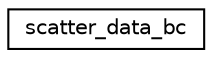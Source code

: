 digraph "Graphical Class Hierarchy"
{
 // INTERACTIVE_SVG=YES
 // LATEX_PDF_SIZE
  edge [fontname="Helvetica",fontsize="10",labelfontname="Helvetica",labelfontsize="10"];
  node [fontname="Helvetica",fontsize="10",shape=record];
  rankdir="LR";
  Node0 [label="scatter_data_bc",height=0.2,width=0.4,color="black", fillcolor="white", style="filled",URL="$interfacenetcdf__io__mod_1_1scatter__data__bc.html",tooltip=" "];
}
